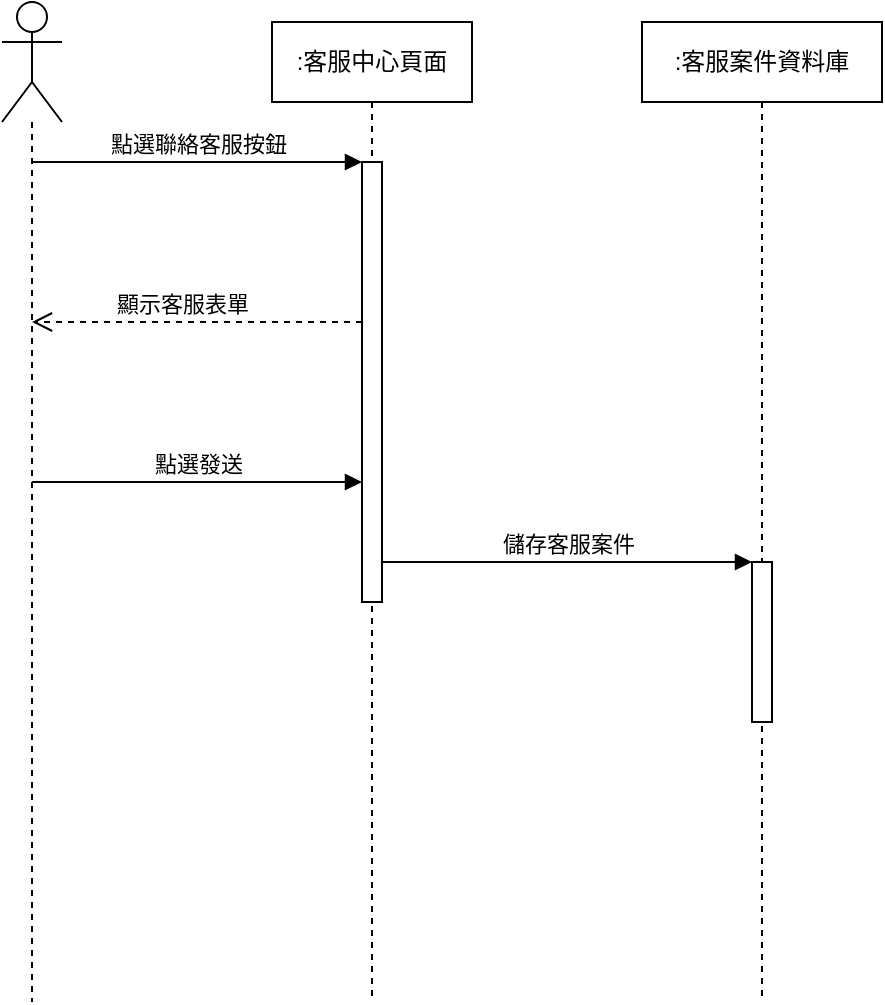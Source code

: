 <mxfile version="21.6.5" type="device">
  <diagram name="Page-1" id="2YBvvXClWsGukQMizWep">
    <mxGraphModel dx="1418" dy="828" grid="1" gridSize="10" guides="1" tooltips="1" connect="1" arrows="1" fold="1" page="1" pageScale="1" pageWidth="827" pageHeight="1169" math="0" shadow="0">
      <root>
        <mxCell id="0" />
        <mxCell id="1" parent="0" />
        <mxCell id="GaK5QNJvzm5GvN5kbOxA-1" value=":客服中心頁面" style="shape=umlLifeline;perimeter=lifelinePerimeter;whiteSpace=wrap;html=1;container=0;dropTarget=0;collapsible=0;recursiveResize=0;outlineConnect=0;portConstraint=eastwest;newEdgeStyle={&quot;edgeStyle&quot;:&quot;elbowEdgeStyle&quot;,&quot;elbow&quot;:&quot;vertical&quot;,&quot;curved&quot;:0,&quot;rounded&quot;:0};" vertex="1" parent="1">
          <mxGeometry x="185" y="60" width="100" height="490" as="geometry" />
        </mxCell>
        <mxCell id="GaK5QNJvzm5GvN5kbOxA-2" value="" style="html=1;points=[];perimeter=orthogonalPerimeter;outlineConnect=0;targetShapes=umlLifeline;portConstraint=eastwest;newEdgeStyle={&quot;edgeStyle&quot;:&quot;elbowEdgeStyle&quot;,&quot;elbow&quot;:&quot;vertical&quot;,&quot;curved&quot;:0,&quot;rounded&quot;:0};" vertex="1" parent="GaK5QNJvzm5GvN5kbOxA-1">
          <mxGeometry x="45" y="70" width="10" height="220" as="geometry" />
        </mxCell>
        <mxCell id="GaK5QNJvzm5GvN5kbOxA-3" value="" style="shape=umlLifeline;perimeter=lifelinePerimeter;whiteSpace=wrap;html=1;container=1;dropTarget=0;collapsible=0;recursiveResize=0;outlineConnect=0;portConstraint=eastwest;newEdgeStyle={&quot;edgeStyle&quot;:&quot;elbowEdgeStyle&quot;,&quot;elbow&quot;:&quot;vertical&quot;,&quot;curved&quot;:0,&quot;rounded&quot;:0};participant=umlActor;size=60;" vertex="1" parent="1">
          <mxGeometry x="50" y="50" width="30" height="500" as="geometry" />
        </mxCell>
        <mxCell id="GaK5QNJvzm5GvN5kbOxA-4" value="點選聯絡客服按鈕" style="html=1;verticalAlign=bottom;endArrow=block;edgeStyle=elbowEdgeStyle;elbow=vertical;curved=0;rounded=0;" edge="1" parent="1" source="GaK5QNJvzm5GvN5kbOxA-3" target="GaK5QNJvzm5GvN5kbOxA-2">
          <mxGeometry width="80" relative="1" as="geometry">
            <mxPoint x="64.81" y="139.997" as="sourcePoint" />
            <mxPoint x="230" y="139.997" as="targetPoint" />
            <Array as="points">
              <mxPoint x="150" y="130" />
            </Array>
          </mxGeometry>
        </mxCell>
        <mxCell id="GaK5QNJvzm5GvN5kbOxA-5" value=":客服案件資料庫" style="shape=umlLifeline;perimeter=lifelinePerimeter;whiteSpace=wrap;html=1;container=0;dropTarget=0;collapsible=0;recursiveResize=0;outlineConnect=0;portConstraint=eastwest;newEdgeStyle={&quot;edgeStyle&quot;:&quot;elbowEdgeStyle&quot;,&quot;elbow&quot;:&quot;vertical&quot;,&quot;curved&quot;:0,&quot;rounded&quot;:0};" vertex="1" parent="1">
          <mxGeometry x="370" y="60" width="120" height="490" as="geometry" />
        </mxCell>
        <mxCell id="GaK5QNJvzm5GvN5kbOxA-6" value="" style="html=1;points=[];perimeter=orthogonalPerimeter;outlineConnect=0;targetShapes=umlLifeline;portConstraint=eastwest;newEdgeStyle={&quot;edgeStyle&quot;:&quot;elbowEdgeStyle&quot;,&quot;elbow&quot;:&quot;vertical&quot;,&quot;curved&quot;:0,&quot;rounded&quot;:0};" vertex="1" parent="GaK5QNJvzm5GvN5kbOxA-5">
          <mxGeometry x="55" y="270" width="10" height="80" as="geometry" />
        </mxCell>
        <mxCell id="GaK5QNJvzm5GvN5kbOxA-7" value="顯示客服表單" style="html=1;verticalAlign=bottom;endArrow=open;dashed=1;endSize=8;edgeStyle=elbowEdgeStyle;elbow=horizontal;curved=0;rounded=0;" edge="1" parent="1" source="GaK5QNJvzm5GvN5kbOxA-2" target="GaK5QNJvzm5GvN5kbOxA-3">
          <mxGeometry x="0.091" relative="1" as="geometry">
            <mxPoint x="60" y="170" as="targetPoint" />
            <Array as="points">
              <mxPoint x="140" y="210" />
            </Array>
            <mxPoint x="225" y="170" as="sourcePoint" />
            <mxPoint as="offset" />
          </mxGeometry>
        </mxCell>
        <mxCell id="GaK5QNJvzm5GvN5kbOxA-8" value="點選發送" style="html=1;verticalAlign=bottom;endArrow=block;edgeStyle=elbowEdgeStyle;elbow=vertical;curved=0;rounded=0;" edge="1" parent="1" source="GaK5QNJvzm5GvN5kbOxA-3" target="GaK5QNJvzm5GvN5kbOxA-2">
          <mxGeometry width="80" relative="1" as="geometry">
            <mxPoint x="80" y="290" as="sourcePoint" />
            <mxPoint x="245" y="290" as="targetPoint" />
            <Array as="points">
              <mxPoint x="160" y="290" />
            </Array>
          </mxGeometry>
        </mxCell>
        <mxCell id="GaK5QNJvzm5GvN5kbOxA-9" value="儲存客服案件" style="html=1;verticalAlign=bottom;endArrow=block;edgeStyle=elbowEdgeStyle;elbow=vertical;curved=0;rounded=0;" edge="1" parent="1" source="GaK5QNJvzm5GvN5kbOxA-2" target="GaK5QNJvzm5GvN5kbOxA-6">
          <mxGeometry width="80" relative="1" as="geometry">
            <mxPoint x="240" y="304.66" as="sourcePoint" />
            <mxPoint x="405" y="304.66" as="targetPoint" />
            <Array as="points">
              <mxPoint x="325" y="330" />
            </Array>
          </mxGeometry>
        </mxCell>
      </root>
    </mxGraphModel>
  </diagram>
</mxfile>
